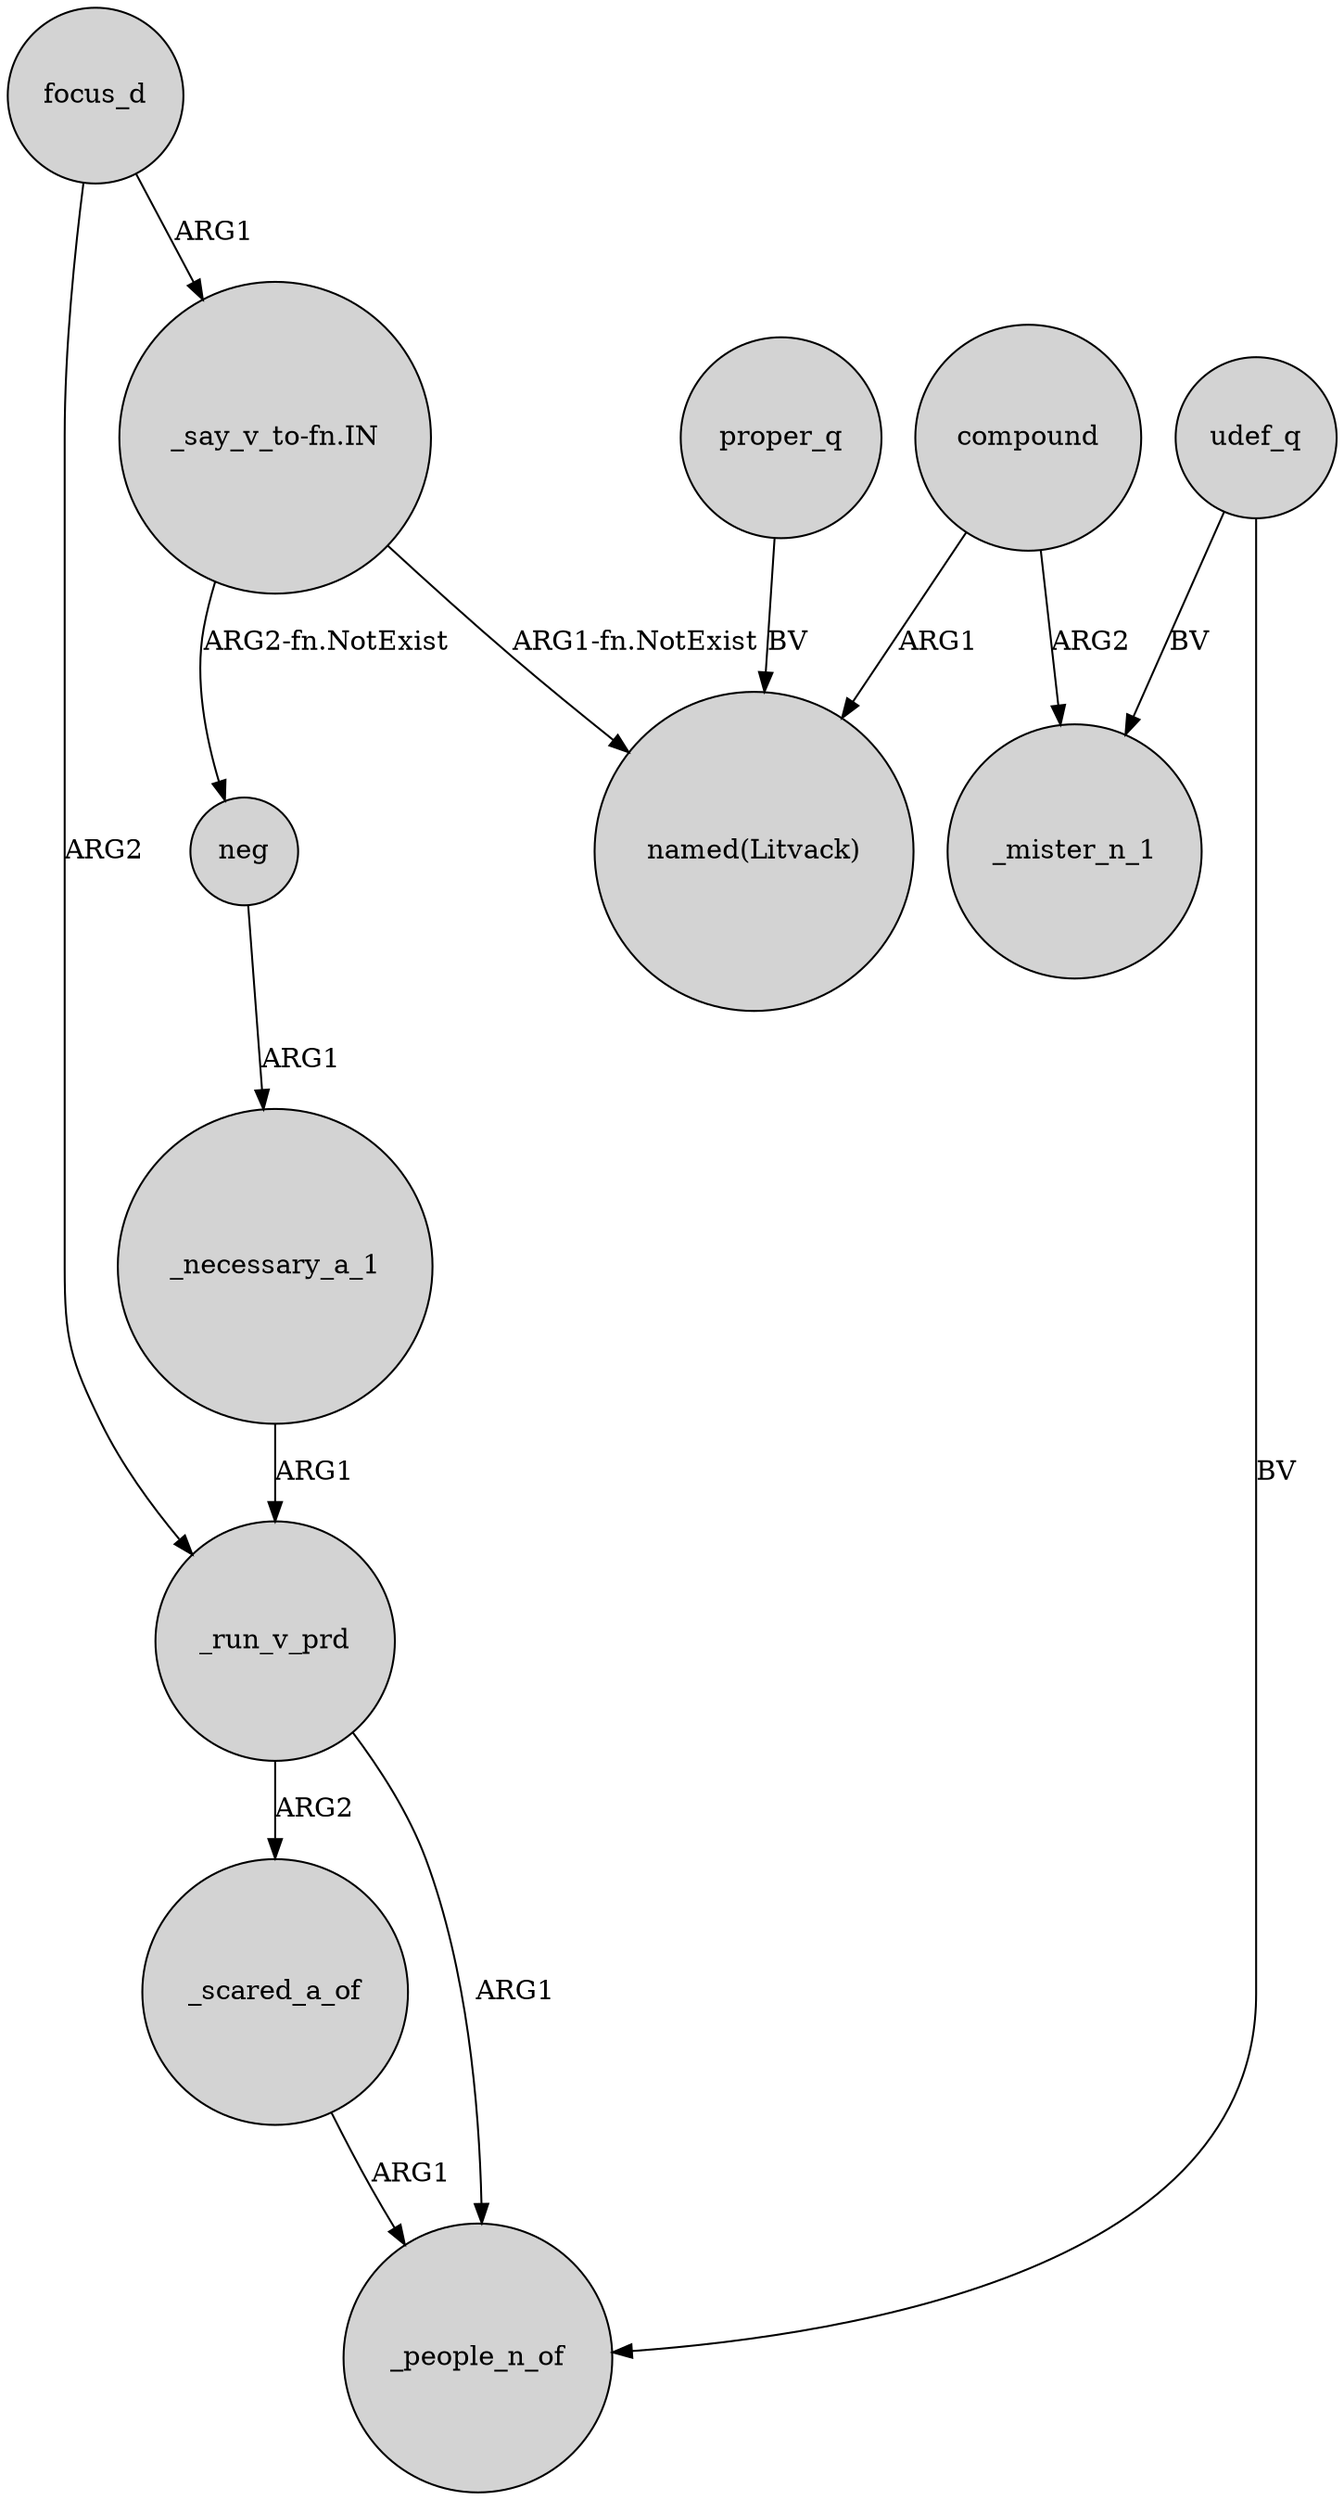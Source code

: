 digraph {
	node [shape=circle style=filled]
	focus_d -> _run_v_prd [label=ARG2]
	udef_q -> _mister_n_1 [label=BV]
	_run_v_prd -> _people_n_of [label=ARG1]
	_run_v_prd -> _scared_a_of [label=ARG2]
	proper_q -> "named(Litvack)" [label=BV]
	neg -> _necessary_a_1 [label=ARG1]
	_necessary_a_1 -> _run_v_prd [label=ARG1]
	"_say_v_to-fn.IN" -> "named(Litvack)" [label="ARG1-fn.NotExist"]
	_scared_a_of -> _people_n_of [label=ARG1]
	"_say_v_to-fn.IN" -> neg [label="ARG2-fn.NotExist"]
	compound -> "named(Litvack)" [label=ARG1]
	compound -> _mister_n_1 [label=ARG2]
	focus_d -> "_say_v_to-fn.IN" [label=ARG1]
	udef_q -> _people_n_of [label=BV]
}
